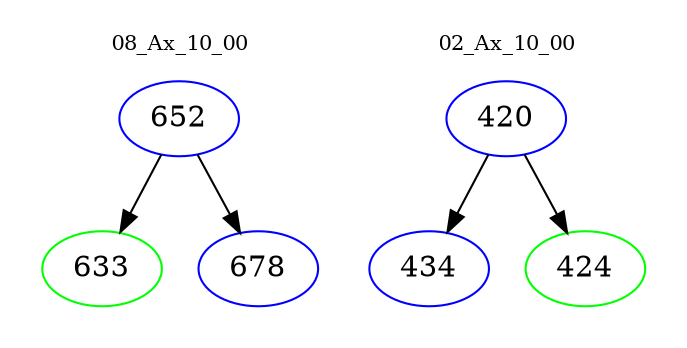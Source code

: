 digraph{
subgraph cluster_0 {
color = white
label = "08_Ax_10_00";
fontsize=10;
T0_652 [label="652", color="blue"]
T0_652 -> T0_633 [color="black"]
T0_633 [label="633", color="green"]
T0_652 -> T0_678 [color="black"]
T0_678 [label="678", color="blue"]
}
subgraph cluster_1 {
color = white
label = "02_Ax_10_00";
fontsize=10;
T1_420 [label="420", color="blue"]
T1_420 -> T1_434 [color="black"]
T1_434 [label="434", color="blue"]
T1_420 -> T1_424 [color="black"]
T1_424 [label="424", color="green"]
}
}
